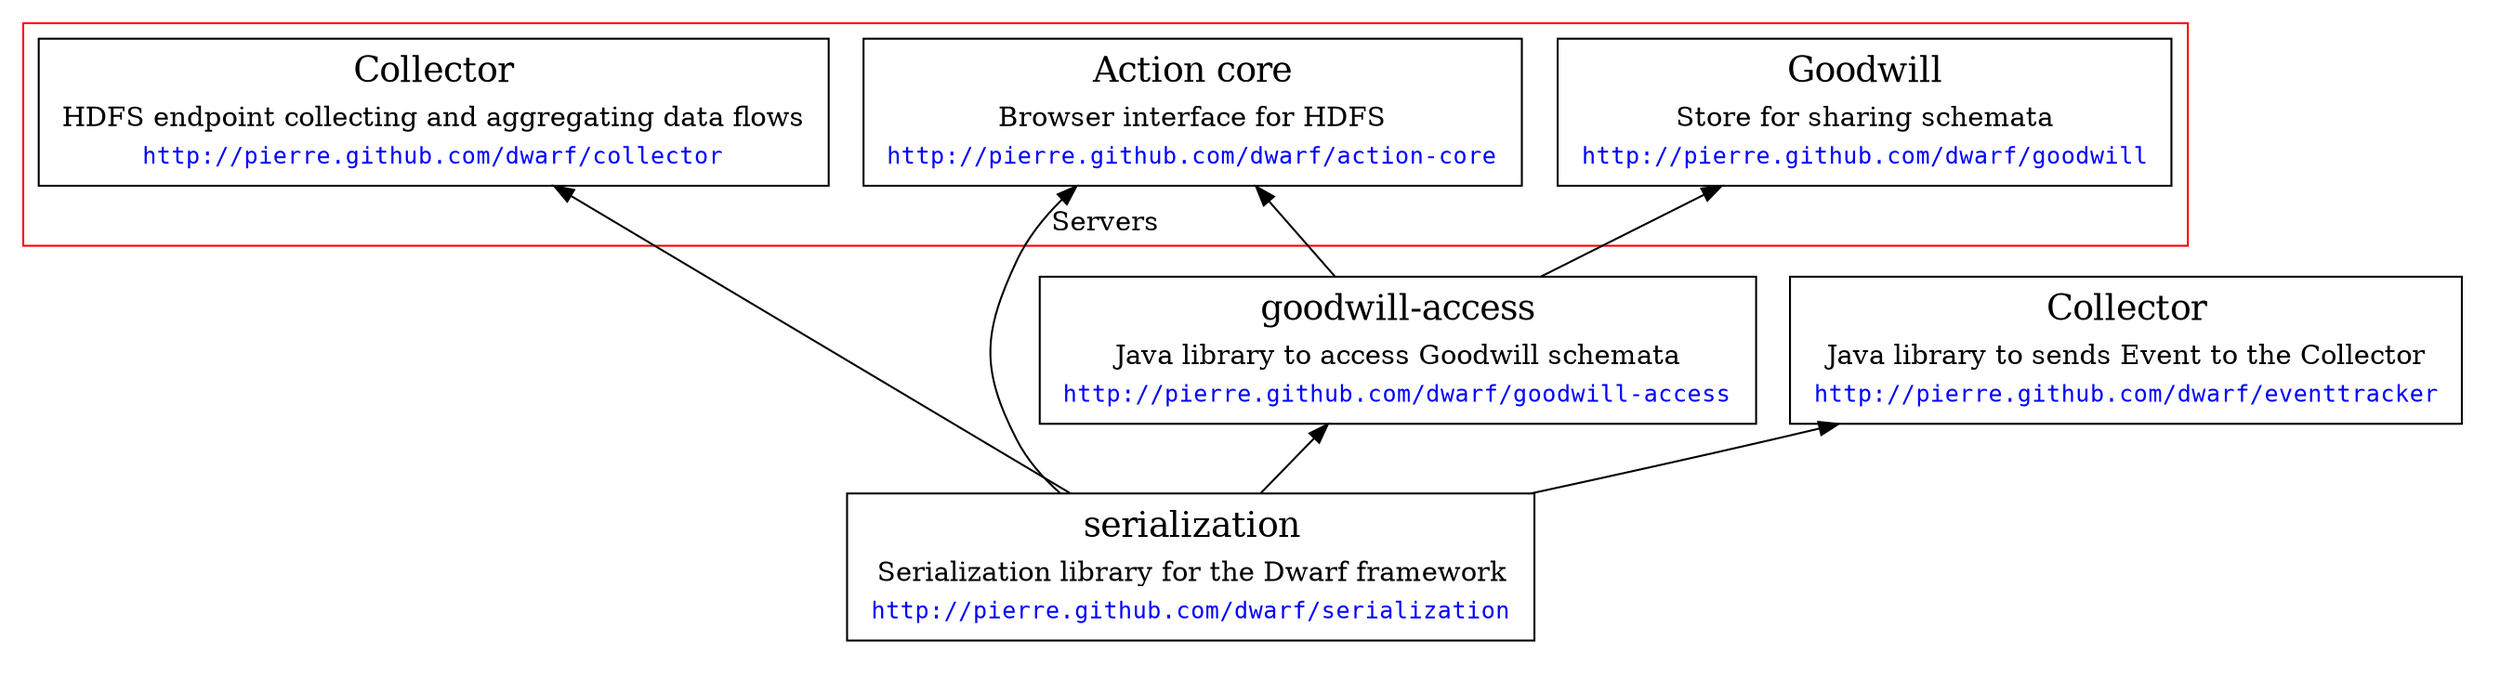 digraph g {
    rankdir = BT;
    node [shape = box];

    subgraph cluster_ui {
        label = "Servers";
        color = red;
        goodwill [
            label=<<TABLE BORDER="0">
                <TR><TD><FONT POINT-SIZE="18">Goodwill</FONT></TD></TR>
                <TR><TD>Store for sharing schemata</TD></TR>
                <TR><TD HREF="http://pierre.github.com/dwarf/goodwill"><FONT POINT-SIZE="12" FACE="Courier" COLOR="blue">http://pierre.github.com/dwarf/goodwill</FONT></TD></TR>
               </TABLE>>];
        actioncore [
           label=<<TABLE BORDER="0">
               <TR><TD><FONT POINT-SIZE="18">Action core</FONT></TD></TR>
               <TR><TD>Browser interface for HDFS</TD></TR>
               <TR><TD HREF="http://pierre.github.com/dwarf/action-core"><FONT POINT-SIZE="12" FACE="Courier" COLOR="blue">http://pierre.github.com/dwarf/action-core</FONT></TD></TR>
              </TABLE>>];
       collector [
          label=<<TABLE BORDER="0">
              <TR><TD><FONT POINT-SIZE="18">Collector</FONT></TD></TR>
              <TR><TD>HDFS endpoint collecting and aggregating data flows</TD></TR>
              <TR><TD HREF="http://pierre.github.com/dwarf/collector"><FONT POINT-SIZE="12" FACE="Courier" COLOR="blue">http://pierre.github.com/dwarf/collector</FONT></TD></TR>
             </TABLE>>];
    }

    subgraph cluster_libraries {
        color = white;
        eventtracker [
          label=<<TABLE BORDER="0">
              <TR><TD><FONT POINT-SIZE="18">Collector</FONT></TD></TR>
              <TR><TD>Java library to sends Event to the Collector</TD></TR>
              <TR><TD HREF="http://pierre.github.com/dwarf/eventtracker"><FONT POINT-SIZE="12" FACE="Courier" COLOR="blue">http://pierre.github.com/dwarf/eventtracker</FONT></TD></TR>
             </TABLE>>];
        goodwillaccess [
            label=<<TABLE BORDER="0">
                <TR><TD><FONT POINT-SIZE="18">goodwill-access</FONT></TD></TR>
                <TR><TD>Java library to access Goodwill schemata</TD></TR>
                <TR><TD HREF="http://pierre.github.com/dwarf/goodwill-access"><FONT POINT-SIZE="12" FACE="Courier" COLOR="blue">http://pierre.github.com/dwarf/goodwill-access</FONT></TD></TR>
               </TABLE>>];

    }

    subgraph cluster_lowlevel {
        color = white;
        serialization [
            label=<<TABLE BORDER="0">
                <TR><TD><FONT POINT-SIZE="18">serialization</FONT></TD></TR>
                <TR><TD>Serialization library for the Dwarf framework</TD></TR>
                <TR><TD HREF="http://pierre.github.com/dwarf/serialization"><FONT POINT-SIZE="12" FACE="Courier" COLOR="blue">http://pierre.github.com/dwarf/serialization</FONT></TD></TR>
               </TABLE>>];
    }

    goodwillaccess -> goodwill;
    goodwillaccess -> actioncore;

    serialization -> actioncore;
    serialization -> goodwillaccess;
    serialization -> collector;
    serialization -> eventtracker;
}
